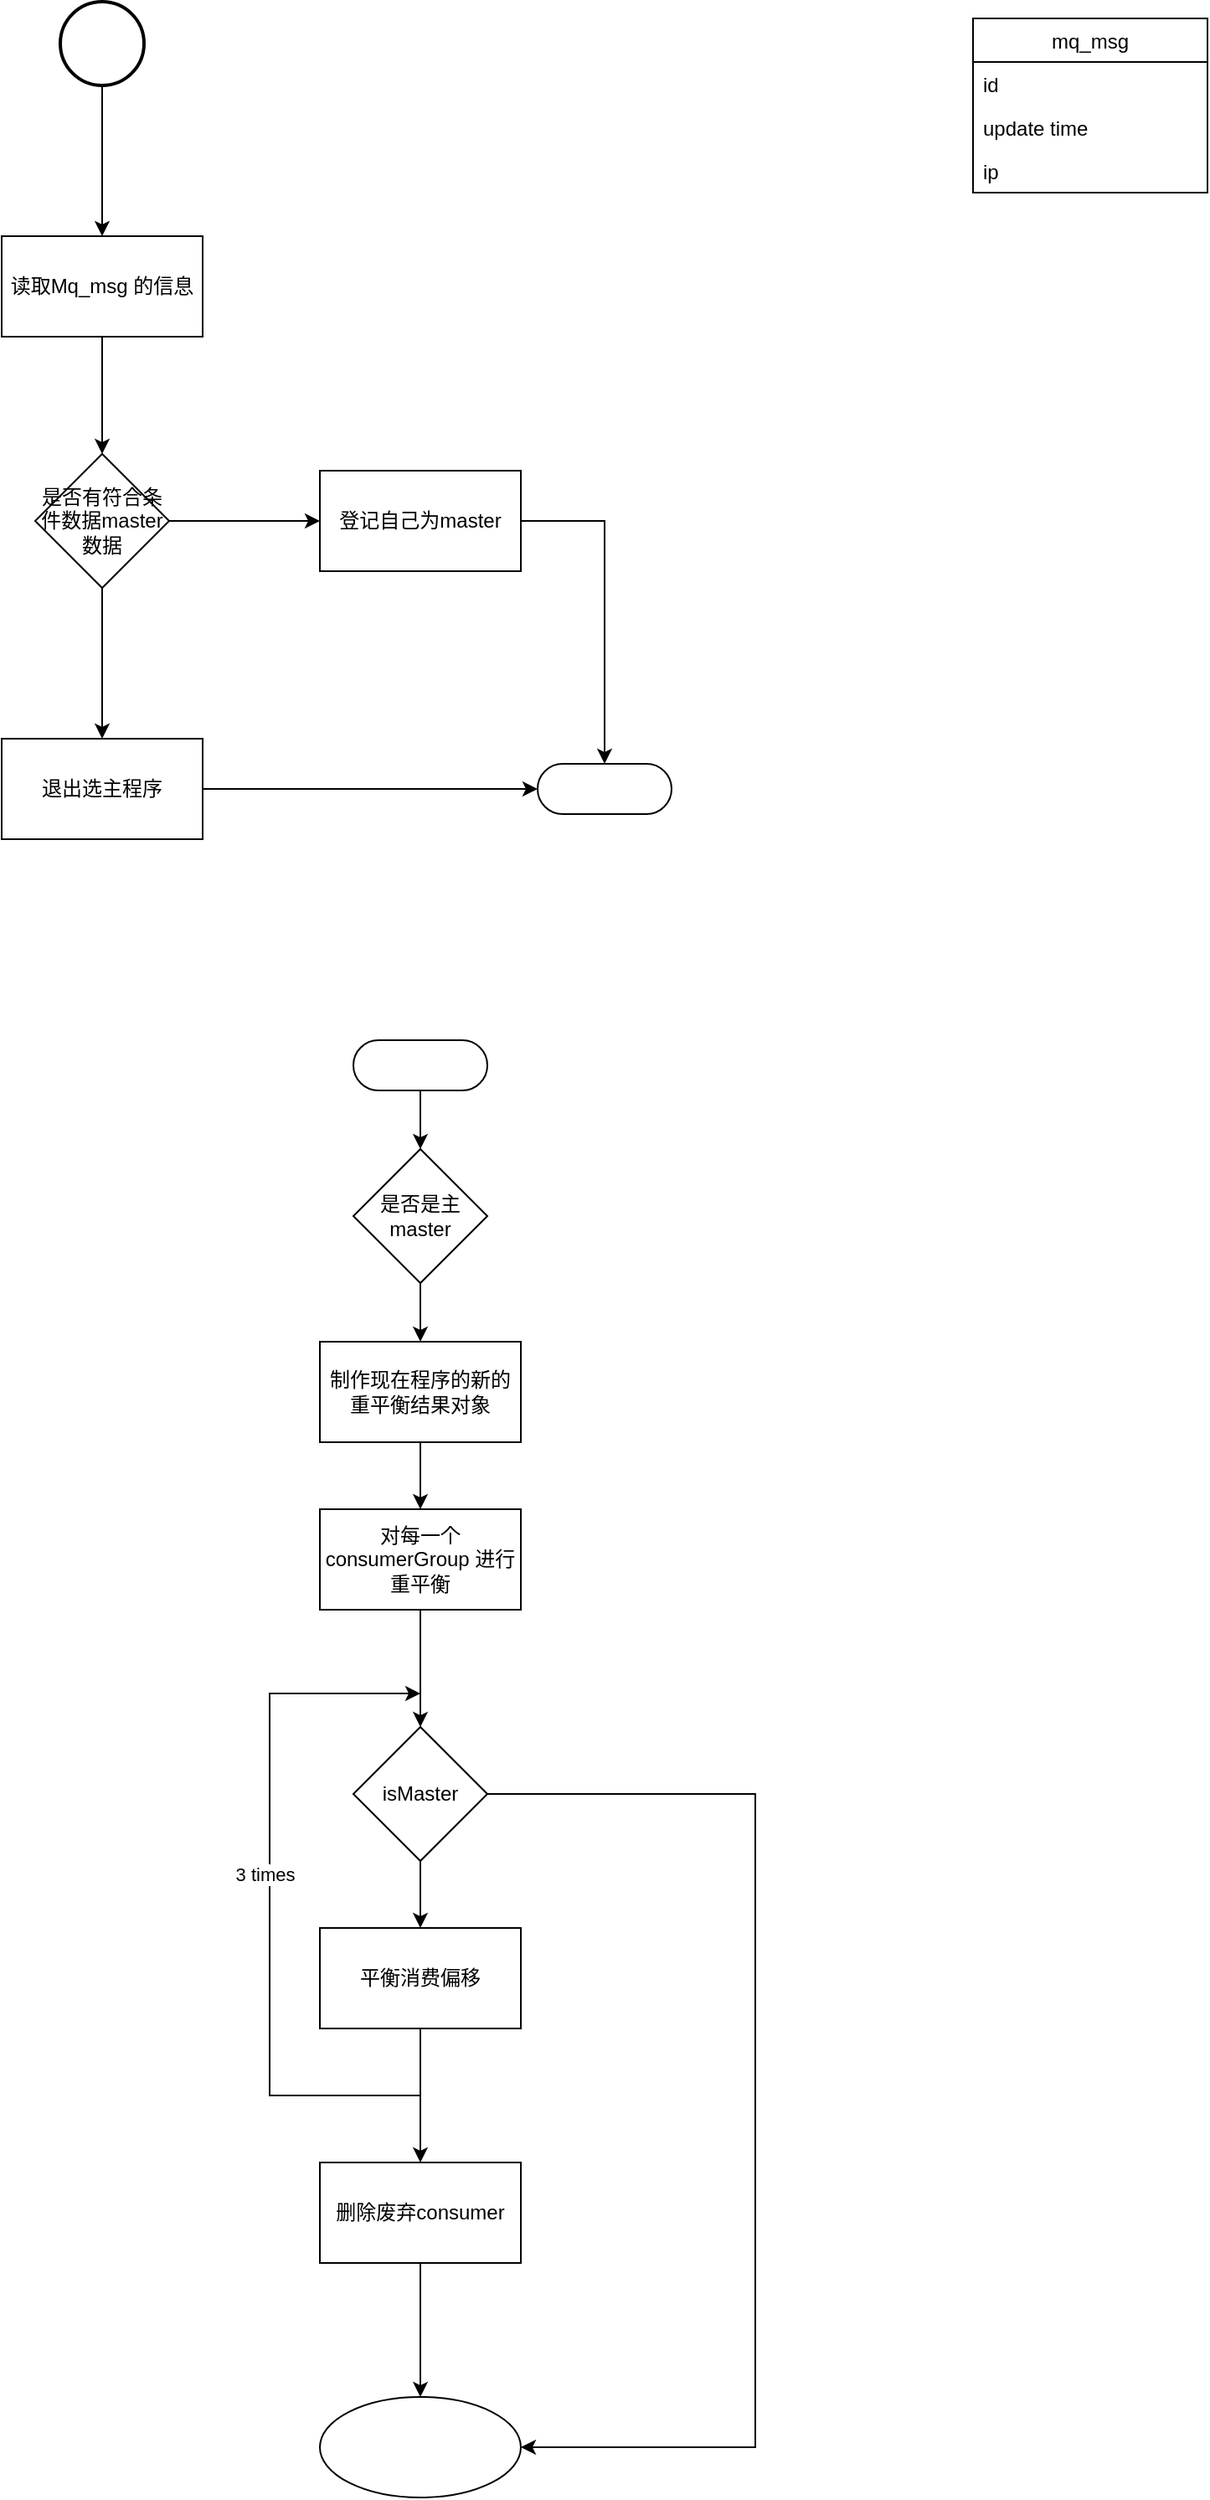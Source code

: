 <mxfile version="20.2.3" type="device"><diagram id="A1IVkFVI3k7iJlv4y0Dh" name="第 1 页"><mxGraphModel dx="1422" dy="865" grid="1" gridSize="10" guides="1" tooltips="1" connect="1" arrows="1" fold="1" page="1" pageScale="1" pageWidth="827" pageHeight="1169" math="0" shadow="0"><root><mxCell id="0"/><mxCell id="1" parent="0"/><mxCell id="qFUdo42KV_erRPcCLVei-1" value="mq_msg" style="swimlane;fontStyle=0;childLayout=stackLayout;horizontal=1;startSize=26;fillColor=none;horizontalStack=0;resizeParent=1;resizeParentMax=0;resizeLast=0;collapsible=1;marginBottom=0;" parent="1" vertex="1"><mxGeometry x="620" y="70" width="140" height="104" as="geometry"><mxRectangle x="280" y="280" width="90" height="30" as="alternateBounds"/></mxGeometry></mxCell><mxCell id="qFUdo42KV_erRPcCLVei-2" value="id" style="text;strokeColor=none;fillColor=none;align=left;verticalAlign=top;spacingLeft=4;spacingRight=4;overflow=hidden;rotatable=0;points=[[0,0.5],[1,0.5]];portConstraint=eastwest;" parent="qFUdo42KV_erRPcCLVei-1" vertex="1"><mxGeometry y="26" width="140" height="26" as="geometry"/></mxCell><mxCell id="qFUdo42KV_erRPcCLVei-3" value="update time" style="text;strokeColor=none;fillColor=none;align=left;verticalAlign=top;spacingLeft=4;spacingRight=4;overflow=hidden;rotatable=0;points=[[0,0.5],[1,0.5]];portConstraint=eastwest;" parent="qFUdo42KV_erRPcCLVei-1" vertex="1"><mxGeometry y="52" width="140" height="26" as="geometry"/></mxCell><mxCell id="qFUdo42KV_erRPcCLVei-4" value="ip" style="text;strokeColor=none;fillColor=none;align=left;verticalAlign=top;spacingLeft=4;spacingRight=4;overflow=hidden;rotatable=0;points=[[0,0.5],[1,0.5]];portConstraint=eastwest;" parent="qFUdo42KV_erRPcCLVei-1" vertex="1"><mxGeometry y="78" width="140" height="26" as="geometry"/></mxCell><mxCell id="qFUdo42KV_erRPcCLVei-10" value="" style="edgeStyle=orthogonalEdgeStyle;rounded=0;orthogonalLoop=1;jettySize=auto;html=1;" parent="1" source="qFUdo42KV_erRPcCLVei-5" target="qFUdo42KV_erRPcCLVei-9" edge="1"><mxGeometry relative="1" as="geometry"/></mxCell><mxCell id="qFUdo42KV_erRPcCLVei-5" value="读取Mq_msg 的信息" style="rounded=0;whiteSpace=wrap;html=1;" parent="1" vertex="1"><mxGeometry x="40" y="200" width="120" height="60" as="geometry"/></mxCell><mxCell id="qFUdo42KV_erRPcCLVei-8" style="edgeStyle=orthogonalEdgeStyle;rounded=0;orthogonalLoop=1;jettySize=auto;html=1;" parent="1" source="qFUdo42KV_erRPcCLVei-7" target="qFUdo42KV_erRPcCLVei-5" edge="1"><mxGeometry relative="1" as="geometry"/></mxCell><mxCell id="qFUdo42KV_erRPcCLVei-7" value="" style="strokeWidth=2;html=1;shape=mxgraph.flowchart.start_2;whiteSpace=wrap;" parent="1" vertex="1"><mxGeometry x="75" y="60" width="50" height="50" as="geometry"/></mxCell><mxCell id="qFUdo42KV_erRPcCLVei-12" value="" style="edgeStyle=orthogonalEdgeStyle;rounded=0;orthogonalLoop=1;jettySize=auto;html=1;" parent="1" source="qFUdo42KV_erRPcCLVei-9" target="qFUdo42KV_erRPcCLVei-11" edge="1"><mxGeometry relative="1" as="geometry"/></mxCell><mxCell id="qFUdo42KV_erRPcCLVei-16" value="" style="edgeStyle=orthogonalEdgeStyle;rounded=0;orthogonalLoop=1;jettySize=auto;html=1;" parent="1" source="qFUdo42KV_erRPcCLVei-9" target="qFUdo42KV_erRPcCLVei-15" edge="1"><mxGeometry relative="1" as="geometry"/></mxCell><mxCell id="qFUdo42KV_erRPcCLVei-9" value="是否有符合条件数据master数据" style="rhombus;whiteSpace=wrap;html=1;rounded=0;" parent="1" vertex="1"><mxGeometry x="60" y="330" width="80" height="80" as="geometry"/></mxCell><mxCell id="qFUdo42KV_erRPcCLVei-18" style="edgeStyle=orthogonalEdgeStyle;rounded=0;orthogonalLoop=1;jettySize=auto;html=1;entryX=0;entryY=0.5;entryDx=0;entryDy=0;entryPerimeter=0;" parent="1" source="qFUdo42KV_erRPcCLVei-11" target="qFUdo42KV_erRPcCLVei-17" edge="1"><mxGeometry relative="1" as="geometry"/></mxCell><mxCell id="qFUdo42KV_erRPcCLVei-11" value="退出选主程序" style="whiteSpace=wrap;html=1;rounded=0;" parent="1" vertex="1"><mxGeometry x="40" y="500" width="120" height="60" as="geometry"/></mxCell><mxCell id="qFUdo42KV_erRPcCLVei-19" style="edgeStyle=orthogonalEdgeStyle;rounded=0;orthogonalLoop=1;jettySize=auto;html=1;entryX=0.5;entryY=0.5;entryDx=0;entryDy=-15;entryPerimeter=0;" parent="1" source="qFUdo42KV_erRPcCLVei-15" target="qFUdo42KV_erRPcCLVei-17" edge="1"><mxGeometry relative="1" as="geometry"/></mxCell><mxCell id="qFUdo42KV_erRPcCLVei-15" value="登记自己为master" style="whiteSpace=wrap;html=1;rounded=0;" parent="1" vertex="1"><mxGeometry x="230" y="340" width="120" height="60" as="geometry"/></mxCell><mxCell id="qFUdo42KV_erRPcCLVei-17" value="" style="html=1;dashed=0;whitespace=wrap;shape=mxgraph.dfd.start" parent="1" vertex="1"><mxGeometry x="360" y="515" width="80" height="30" as="geometry"/></mxCell><mxCell id="qFUdo42KV_erRPcCLVei-23" value="" style="edgeStyle=orthogonalEdgeStyle;rounded=0;orthogonalLoop=1;jettySize=auto;html=1;" parent="1" source="qFUdo42KV_erRPcCLVei-21" target="qFUdo42KV_erRPcCLVei-22" edge="1"><mxGeometry relative="1" as="geometry"/></mxCell><mxCell id="qFUdo42KV_erRPcCLVei-21" value="" style="html=1;dashed=0;whitespace=wrap;shape=mxgraph.dfd.start" parent="1" vertex="1"><mxGeometry x="250" y="680" width="80" height="30" as="geometry"/></mxCell><mxCell id="qFUdo42KV_erRPcCLVei-27" value="" style="edgeStyle=orthogonalEdgeStyle;rounded=0;orthogonalLoop=1;jettySize=auto;html=1;" parent="1" source="qFUdo42KV_erRPcCLVei-22" target="qFUdo42KV_erRPcCLVei-26" edge="1"><mxGeometry relative="1" as="geometry"/></mxCell><mxCell id="qFUdo42KV_erRPcCLVei-22" value="是否是主master" style="rhombus;whiteSpace=wrap;html=1;dashed=0;" parent="1" vertex="1"><mxGeometry x="250" y="745" width="80" height="80" as="geometry"/></mxCell><mxCell id="qFUdo42KV_erRPcCLVei-29" value="" style="edgeStyle=orthogonalEdgeStyle;rounded=0;orthogonalLoop=1;jettySize=auto;html=1;" parent="1" source="qFUdo42KV_erRPcCLVei-26" target="qFUdo42KV_erRPcCLVei-28" edge="1"><mxGeometry relative="1" as="geometry"/></mxCell><mxCell id="qFUdo42KV_erRPcCLVei-26" value="制作现在程序的新的重平衡结果对象" style="whiteSpace=wrap;html=1;dashed=0;" parent="1" vertex="1"><mxGeometry x="230" y="860" width="120" height="60" as="geometry"/></mxCell><mxCell id="qFUdo42KV_erRPcCLVei-35" value="" style="edgeStyle=orthogonalEdgeStyle;rounded=0;orthogonalLoop=1;jettySize=auto;html=1;" parent="1" source="qFUdo42KV_erRPcCLVei-28" target="qFUdo42KV_erRPcCLVei-34" edge="1"><mxGeometry relative="1" as="geometry"/></mxCell><mxCell id="qFUdo42KV_erRPcCLVei-28" value="对每一个consumerGroup 进行重平衡" style="whiteSpace=wrap;html=1;dashed=0;" parent="1" vertex="1"><mxGeometry x="230" y="960" width="120" height="60" as="geometry"/></mxCell><mxCell id="qFUdo42KV_erRPcCLVei-37" value="" style="edgeStyle=orthogonalEdgeStyle;rounded=0;orthogonalLoop=1;jettySize=auto;html=1;" parent="1" source="qFUdo42KV_erRPcCLVei-34" target="qFUdo42KV_erRPcCLVei-36" edge="1"><mxGeometry relative="1" as="geometry"/></mxCell><mxCell id="qFUdo42KV_erRPcCLVei-45" style="edgeStyle=orthogonalEdgeStyle;rounded=0;orthogonalLoop=1;jettySize=auto;html=1;entryX=1;entryY=0.5;entryDx=0;entryDy=0;" parent="1" source="qFUdo42KV_erRPcCLVei-34" target="qFUdo42KV_erRPcCLVei-40" edge="1"><mxGeometry relative="1" as="geometry"><Array as="points"><mxPoint x="490" y="1130"/><mxPoint x="490" y="1520"/></Array></mxGeometry></mxCell><mxCell id="qFUdo42KV_erRPcCLVei-34" value="isMaster" style="rhombus;whiteSpace=wrap;html=1;dashed=0;" parent="1" vertex="1"><mxGeometry x="250" y="1090" width="80" height="80" as="geometry"/></mxCell><mxCell id="qFUdo42KV_erRPcCLVei-39" value="" style="edgeStyle=orthogonalEdgeStyle;rounded=0;orthogonalLoop=1;jettySize=auto;html=1;" parent="1" source="qFUdo42KV_erRPcCLVei-36" target="qFUdo42KV_erRPcCLVei-38" edge="1"><mxGeometry relative="1" as="geometry"/></mxCell><mxCell id="qFUdo42KV_erRPcCLVei-36" value="平衡消费偏移" style="whiteSpace=wrap;html=1;dashed=0;" parent="1" vertex="1"><mxGeometry x="230" y="1210" width="120" height="60" as="geometry"/></mxCell><mxCell id="qFUdo42KV_erRPcCLVei-41" value="" style="edgeStyle=orthogonalEdgeStyle;rounded=0;orthogonalLoop=1;jettySize=auto;html=1;" parent="1" source="qFUdo42KV_erRPcCLVei-38" target="qFUdo42KV_erRPcCLVei-40" edge="1"><mxGeometry relative="1" as="geometry"/></mxCell><mxCell id="qFUdo42KV_erRPcCLVei-38" value="删除废弃consumer" style="whiteSpace=wrap;html=1;dashed=0;" parent="1" vertex="1"><mxGeometry x="230" y="1350" width="120" height="60" as="geometry"/></mxCell><mxCell id="qFUdo42KV_erRPcCLVei-40" value="" style="ellipse;whiteSpace=wrap;html=1;dashed=0;" parent="1" vertex="1"><mxGeometry x="230" y="1490" width="120" height="60" as="geometry"/></mxCell><mxCell id="qFUdo42KV_erRPcCLVei-43" value="" style="endArrow=classic;html=1;rounded=0;" parent="1" edge="1"><mxGeometry width="50" height="50" relative="1" as="geometry"><mxPoint x="290" y="1310" as="sourcePoint"/><mxPoint x="290" y="1070" as="targetPoint"/><Array as="points"><mxPoint x="200" y="1310"/><mxPoint x="200" y="1070"/></Array></mxGeometry></mxCell><mxCell id="qFUdo42KV_erRPcCLVei-44" value="3 times" style="edgeLabel;html=1;align=center;verticalAlign=middle;resizable=0;points=[];" parent="qFUdo42KV_erRPcCLVei-43" vertex="1" connectable="0"><mxGeometry x="0.057" y="3" relative="1" as="geometry"><mxPoint as="offset"/></mxGeometry></mxCell></root></mxGraphModel></diagram></mxfile>